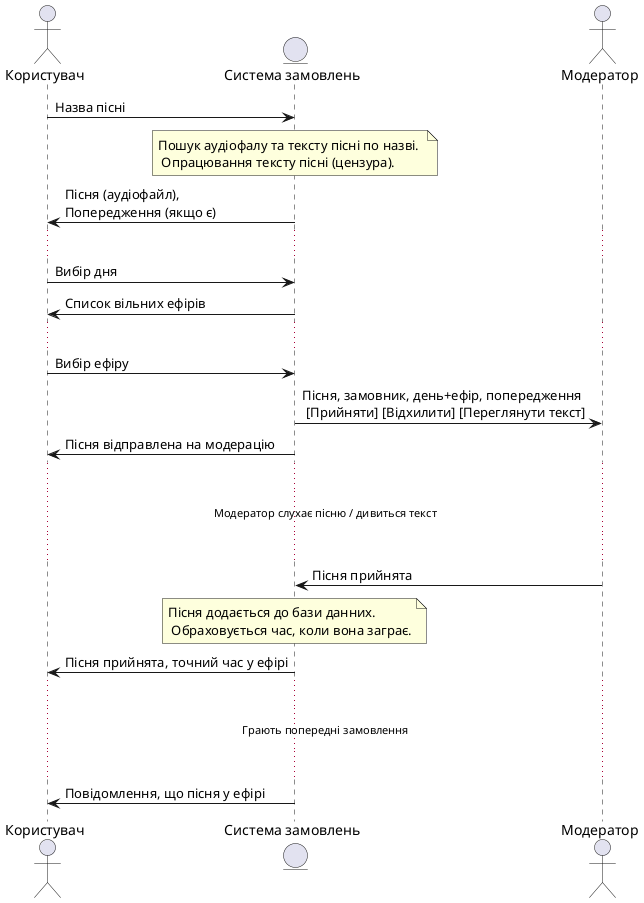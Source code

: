 @startuml
actor Користувач order 1
actor Модератор order 3
entity "Система замовлень" as Бот order 2

Користувач -> Бот: Назва пісні
note over Бот: Пошук аудіофалу та тексту пісні по назві. \n Опрацювання тексту пісні (цензура).
Користувач <- Бот: Пісня (аудіофайл), \nПопередження (якщо є)

...

Користувач -> Бот : Вибір дня
Користувач <- Бот : Список вільних ефірів

...

Користувач -> Бот : Вибір ефіру
Бот -> Модератор : Пісня, замовник, день+ефір, попередження \n [Прийняти] [Відхилити] [Переглянути текст]
Користувач <- Бот : Пісня відправлена на модерацію

...
... Модератор слухає пісню / дивиться текст ...
...

Модератор -> Бот : Пісня прийнята
note over Бот: Пісня додається до бази данних. \n Обраховується час, коли вона заграє.


Бот -> Користувач : Пісня прийнята, точний час у ефірі

...
... Грають попередні замовлення ...
...


Бот -> Користувач : Повідомлення, що пісня у ефірі

@enduml
